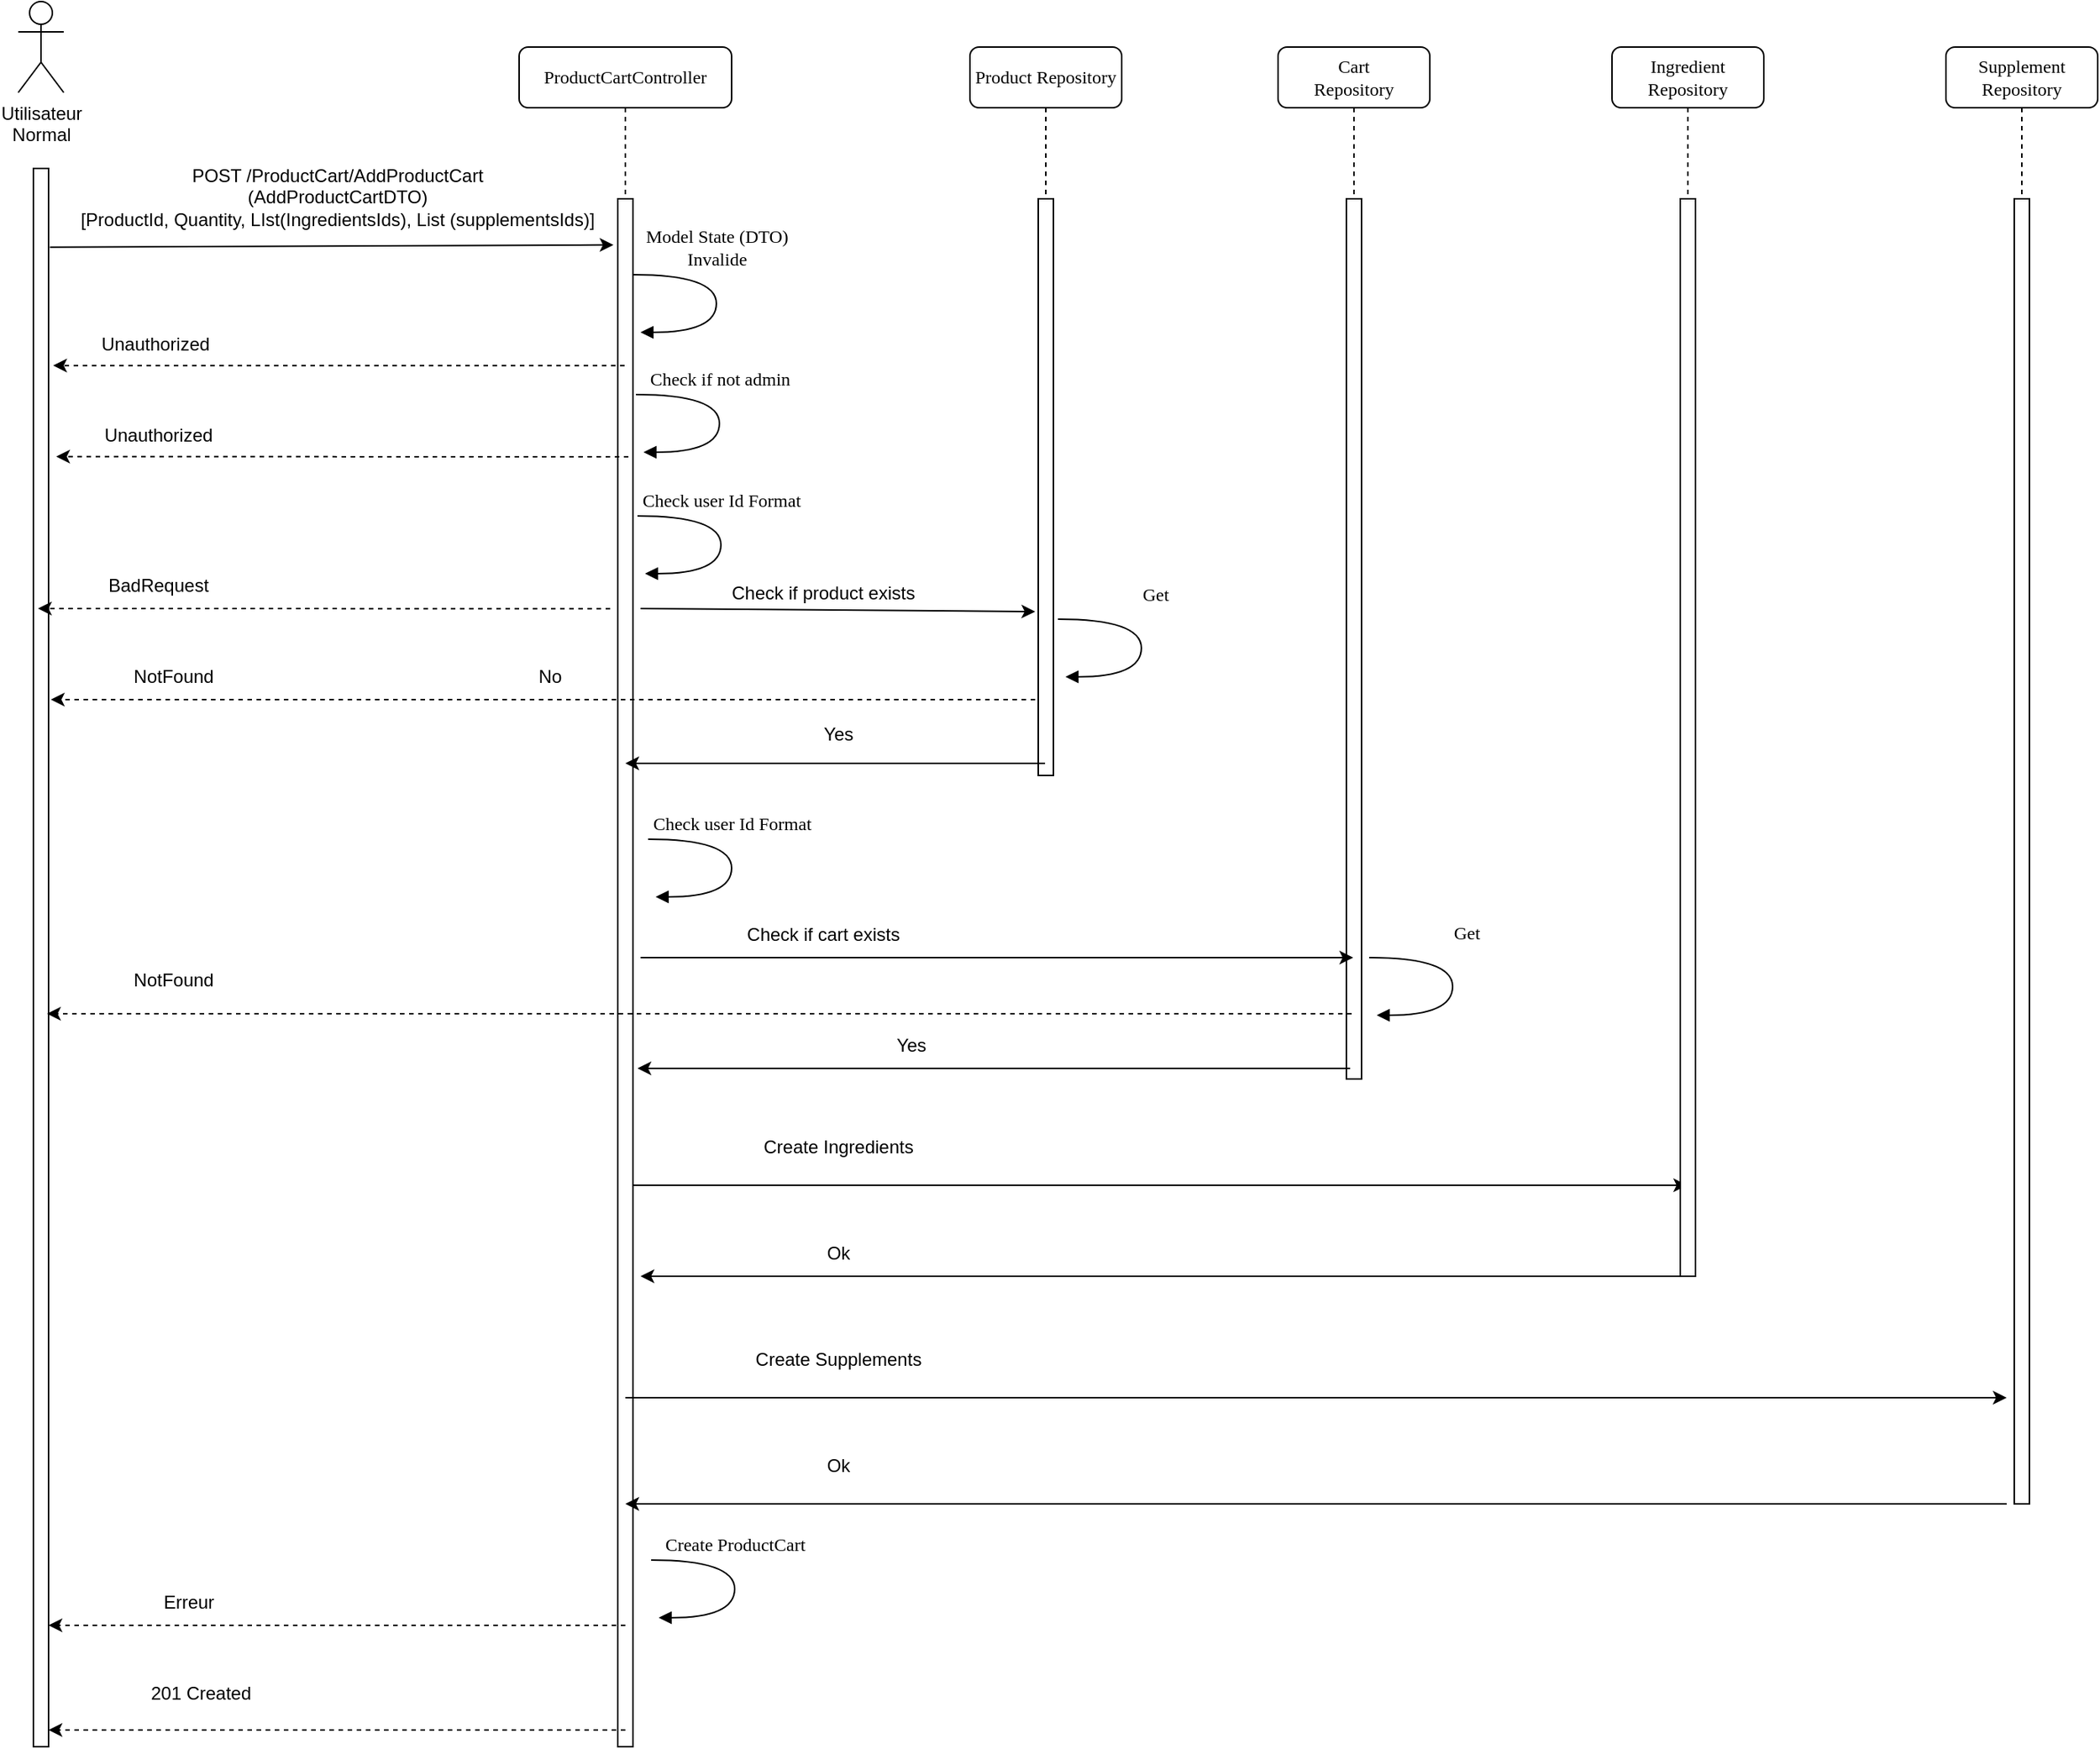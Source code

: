 <mxfile version="25.0.3">
  <diagram name="Page-1" id="13e1069c-82ec-6db2-03f1-153e76fe0fe0">
    <mxGraphModel grid="1" page="1" gridSize="10" guides="1" tooltips="1" connect="1" arrows="1" fold="1" pageScale="1" pageWidth="1100" pageHeight="850" background="none" math="0" shadow="0">
      <root>
        <mxCell id="0" />
        <mxCell id="1" parent="0" />
        <mxCell id="7baba1c4bc27f4b0-2" value="Product Repository" style="shape=umlLifeline;perimeter=lifelinePerimeter;whiteSpace=wrap;html=1;container=1;collapsible=0;recursiveResize=0;outlineConnect=0;rounded=1;shadow=0;comic=0;labelBackgroundColor=none;strokeWidth=1;fontFamily=Verdana;fontSize=12;align=center;" vertex="1" parent="1">
          <mxGeometry x="607" y="80" width="100" height="480" as="geometry" />
        </mxCell>
        <mxCell id="7baba1c4bc27f4b0-10" value="" style="html=1;points=[];perimeter=orthogonalPerimeter;rounded=0;shadow=0;comic=0;labelBackgroundColor=none;strokeWidth=1;fontFamily=Verdana;fontSize=12;align=center;" vertex="1" parent="7baba1c4bc27f4b0-2">
          <mxGeometry x="45" y="100" width="10" height="380" as="geometry" />
        </mxCell>
        <mxCell id="1lyByI7__wIqzTagE4Bm-13" value="" style="endArrow=classic;html=1;rounded=0;exitX=1.081;exitY=0.081;exitDx=0;exitDy=0;exitPerimeter=0;" edge="1" parent="7baba1c4bc27f4b0-2" target="1lyByI7__wIqzTagE4Bm-9">
          <mxGeometry width="50" height="50" relative="1" as="geometry">
            <mxPoint x="-222.0" y="750" as="sourcePoint" />
            <mxPoint x="248" y="750" as="targetPoint" />
          </mxGeometry>
        </mxCell>
        <mxCell id="7baba1c4bc27f4b0-8" value="ProductCartController" style="shape=umlLifeline;perimeter=lifelinePerimeter;whiteSpace=wrap;html=1;container=1;collapsible=0;recursiveResize=0;outlineConnect=0;rounded=1;shadow=0;comic=0;labelBackgroundColor=none;strokeWidth=1;fontFamily=Verdana;fontSize=12;align=center;" vertex="1" parent="1">
          <mxGeometry x="310" y="80" width="140" height="1120" as="geometry" />
        </mxCell>
        <mxCell id="7baba1c4bc27f4b0-9" value="" style="html=1;points=[];perimeter=orthogonalPerimeter;rounded=0;shadow=0;comic=0;labelBackgroundColor=none;strokeWidth=1;fontFamily=Verdana;fontSize=12;align=center;" vertex="1" parent="7baba1c4bc27f4b0-8">
          <mxGeometry x="65" y="100" width="10" height="1020" as="geometry" />
        </mxCell>
        <mxCell id="rYLVnU9bu6jDrqOBG8kV-12" value="Model State (DTO)&lt;div&gt;Invalide&lt;/div&gt;" style="html=1;verticalAlign=bottom;endArrow=block;labelBackgroundColor=none;fontFamily=Verdana;fontSize=12;elbow=vertical;edgeStyle=orthogonalEdgeStyle;curved=1;entryX=1;entryY=0.286;entryPerimeter=0;exitX=1.038;exitY=0.345;exitPerimeter=0;" edge="1" parent="7baba1c4bc27f4b0-8">
          <mxGeometry x="-0.231" relative="1" as="geometry">
            <mxPoint x="74.96" y="150" as="sourcePoint" />
            <mxPoint x="79.96" y="188" as="targetPoint" />
            <Array as="points">
              <mxPoint x="129.96" y="150" />
              <mxPoint x="129.96" y="188" />
            </Array>
            <mxPoint y="-1" as="offset" />
          </mxGeometry>
        </mxCell>
        <mxCell id="1KXOVBlAe0jVmltM3LXE-19" value="Check user Id Format" style="html=1;verticalAlign=bottom;endArrow=block;labelBackgroundColor=none;fontFamily=Verdana;fontSize=12;elbow=vertical;edgeStyle=orthogonalEdgeStyle;curved=1;entryX=1;entryY=0.286;entryPerimeter=0;exitX=1.038;exitY=0.345;exitPerimeter=0;" edge="1" parent="7baba1c4bc27f4b0-8">
          <mxGeometry x="-0.231" relative="1" as="geometry">
            <mxPoint x="84.96" y="522" as="sourcePoint" />
            <mxPoint x="89.96" y="560" as="targetPoint" />
            <Array as="points">
              <mxPoint x="140" y="522" />
              <mxPoint x="140" y="560" />
            </Array>
            <mxPoint y="-1" as="offset" />
          </mxGeometry>
        </mxCell>
        <mxCell id="rYLVnU9bu6jDrqOBG8kV-1" value="Utilisateur&lt;div&gt;Normal&lt;/div&gt;" style="shape=umlActor;verticalLabelPosition=bottom;verticalAlign=top;html=1;outlineConnect=0;" vertex="1" parent="1">
          <mxGeometry x="-20" y="50" width="30" height="60" as="geometry" />
        </mxCell>
        <mxCell id="rYLVnU9bu6jDrqOBG8kV-2" value="" style="html=1;points=[];perimeter=orthogonalPerimeter;rounded=0;shadow=0;comic=0;labelBackgroundColor=none;strokeWidth=1;fontFamily=Verdana;fontSize=12;align=center;" vertex="1" parent="1">
          <mxGeometry x="-10" y="160" width="10" height="1040" as="geometry" />
        </mxCell>
        <mxCell id="rYLVnU9bu6jDrqOBG8kV-3" value="" style="endArrow=classic;html=1;rounded=0;exitX=1.081;exitY=0.081;exitDx=0;exitDy=0;exitPerimeter=0;entryX=1.006;entryY=1.023;entryDx=0;entryDy=0;entryPerimeter=0;" edge="1" parent="1" target="rYLVnU9bu6jDrqOBG8kV-4">
          <mxGeometry width="50" height="50" relative="1" as="geometry">
            <mxPoint x="0.81" y="211.88" as="sourcePoint" />
            <mxPoint x="140" y="212" as="targetPoint" />
          </mxGeometry>
        </mxCell>
        <mxCell id="rYLVnU9bu6jDrqOBG8kV-4" value="POST /ProductCart/AddProductCart&lt;div&gt;(AddProductCartDTO)&lt;/div&gt;&lt;div&gt;[&lt;span style=&quot;background-color: initial;&quot;&gt;ProductId, Quantity, LIst(IngredientsIds), List (supplementsIds)]&lt;/span&gt;&lt;/div&gt;" style="text;html=1;align=center;verticalAlign=middle;resizable=0;points=[];autosize=1;strokeColor=none;fillColor=none;" vertex="1" parent="1">
          <mxGeometry x="10" y="149" width="360" height="60" as="geometry" />
        </mxCell>
        <mxCell id="rYLVnU9bu6jDrqOBG8kV-9" value="" style="endArrow=classic;html=1;rounded=0;dashed=1;entryX=1.304;entryY=0.231;entryDx=0;entryDy=0;entryPerimeter=0;" edge="1" parent="1" source="7baba1c4bc27f4b0-8">
          <mxGeometry width="50" height="50" relative="1" as="geometry">
            <mxPoint x="140" y="290" as="sourcePoint" />
            <mxPoint x="3.04" y="289.88" as="targetPoint" />
          </mxGeometry>
        </mxCell>
        <mxCell id="rYLVnU9bu6jDrqOBG8kV-13" value="Unauthorized" style="text;html=1;align=center;verticalAlign=middle;resizable=0;points=[];autosize=1;strokeColor=none;fillColor=none;" vertex="1" parent="1">
          <mxGeometry x="25" y="261" width="90" height="30" as="geometry" />
        </mxCell>
        <mxCell id="rYLVnU9bu6jDrqOBG8kV-14" value="Get" style="html=1;verticalAlign=bottom;endArrow=block;labelBackgroundColor=none;fontFamily=Verdana;fontSize=12;elbow=vertical;edgeStyle=orthogonalEdgeStyle;curved=1;entryX=1;entryY=0.286;entryPerimeter=0;exitX=1.038;exitY=0.345;exitPerimeter=0;" edge="1" parent="1">
          <mxGeometry x="-0.231" y="11" relative="1" as="geometry">
            <mxPoint x="664.96" y="457" as="sourcePoint" />
            <mxPoint x="669.96" y="495" as="targetPoint" />
            <Array as="points">
              <mxPoint x="719.96" y="457" />
              <mxPoint x="719.96" y="495" />
            </Array>
            <mxPoint x="-2" y="-7" as="offset" />
          </mxGeometry>
        </mxCell>
        <mxCell id="1KXOVBlAe0jVmltM3LXE-4" value="" style="endArrow=classic;html=1;rounded=0;dashed=1;entryX=1.304;entryY=0.231;entryDx=0;entryDy=0;entryPerimeter=0;" edge="1" parent="1">
          <mxGeometry width="50" height="50" relative="1" as="geometry">
            <mxPoint x="382" y="350" as="sourcePoint" />
            <mxPoint x="5.04" y="349.88" as="targetPoint" />
          </mxGeometry>
        </mxCell>
        <mxCell id="1KXOVBlAe0jVmltM3LXE-5" value="Unauthorized" style="text;html=1;align=center;verticalAlign=middle;resizable=0;points=[];autosize=1;strokeColor=none;fillColor=none;" vertex="1" parent="1">
          <mxGeometry x="27" y="321" width="90" height="30" as="geometry" />
        </mxCell>
        <mxCell id="1KXOVBlAe0jVmltM3LXE-6" value="Check if not admin" style="html=1;verticalAlign=bottom;endArrow=block;labelBackgroundColor=none;fontFamily=Verdana;fontSize=12;elbow=vertical;edgeStyle=orthogonalEdgeStyle;curved=1;entryX=1;entryY=0.286;entryPerimeter=0;exitX=1.038;exitY=0.345;exitPerimeter=0;" edge="1" parent="1">
          <mxGeometry x="-0.231" relative="1" as="geometry">
            <mxPoint x="386.96" y="309" as="sourcePoint" />
            <mxPoint x="391.96" y="347" as="targetPoint" />
            <Array as="points">
              <mxPoint x="441.96" y="309" />
              <mxPoint x="441.96" y="347" />
            </Array>
            <mxPoint y="-1" as="offset" />
          </mxGeometry>
        </mxCell>
        <mxCell id="1KXOVBlAe0jVmltM3LXE-7" value="Check user Id Format" style="html=1;verticalAlign=bottom;endArrow=block;labelBackgroundColor=none;fontFamily=Verdana;fontSize=12;elbow=vertical;edgeStyle=orthogonalEdgeStyle;curved=1;entryX=1;entryY=0.286;entryPerimeter=0;exitX=1.038;exitY=0.345;exitPerimeter=0;" edge="1" parent="1">
          <mxGeometry x="-0.231" relative="1" as="geometry">
            <mxPoint x="387.96" y="389" as="sourcePoint" />
            <mxPoint x="392.96" y="427" as="targetPoint" />
            <Array as="points">
              <mxPoint x="442.96" y="389" />
              <mxPoint x="442.96" y="427" />
            </Array>
            <mxPoint y="-1" as="offset" />
          </mxGeometry>
        </mxCell>
        <mxCell id="1KXOVBlAe0jVmltM3LXE-8" value="" style="endArrow=classic;html=1;rounded=0;dashed=1;entryX=1.304;entryY=0.231;entryDx=0;entryDy=0;entryPerimeter=0;" edge="1" parent="1">
          <mxGeometry width="50" height="50" relative="1" as="geometry">
            <mxPoint x="370" y="450.12" as="sourcePoint" />
            <mxPoint x="-6.96" y="450" as="targetPoint" />
          </mxGeometry>
        </mxCell>
        <mxCell id="1KXOVBlAe0jVmltM3LXE-9" value="BadRequest" style="text;html=1;align=center;verticalAlign=middle;resizable=0;points=[];autosize=1;strokeColor=none;fillColor=none;" vertex="1" parent="1">
          <mxGeometry x="27" y="420" width="90" height="30" as="geometry" />
        </mxCell>
        <mxCell id="1KXOVBlAe0jVmltM3LXE-10" value="" style="endArrow=classic;html=1;rounded=0;exitX=1.081;exitY=0.081;exitDx=0;exitDy=0;exitPerimeter=0;" edge="1" parent="1">
          <mxGeometry width="50" height="50" relative="1" as="geometry">
            <mxPoint x="390.0" y="450" as="sourcePoint" />
            <mxPoint x="650" y="452" as="targetPoint" />
          </mxGeometry>
        </mxCell>
        <mxCell id="1KXOVBlAe0jVmltM3LXE-12" value="Check if product exists" style="text;html=1;align=center;verticalAlign=middle;resizable=0;points=[];autosize=1;strokeColor=none;fillColor=none;" vertex="1" parent="1">
          <mxGeometry x="440" y="425" width="140" height="30" as="geometry" />
        </mxCell>
        <mxCell id="1KXOVBlAe0jVmltM3LXE-14" value="" style="endArrow=classic;html=1;rounded=0;" edge="1" parent="1" source="7baba1c4bc27f4b0-2">
          <mxGeometry width="50" height="50" relative="1" as="geometry">
            <mxPoint x="640" y="552" as="sourcePoint" />
            <mxPoint x="380" y="552" as="targetPoint" />
          </mxGeometry>
        </mxCell>
        <mxCell id="1KXOVBlAe0jVmltM3LXE-15" value="Yes" style="text;html=1;align=center;verticalAlign=middle;resizable=0;points=[];autosize=1;strokeColor=none;fillColor=none;" vertex="1" parent="1">
          <mxGeometry x="500" y="518" width="40" height="30" as="geometry" />
        </mxCell>
        <mxCell id="1KXOVBlAe0jVmltM3LXE-16" value="" style="endArrow=classic;html=1;rounded=0;dashed=1;entryX=1.304;entryY=0.231;entryDx=0;entryDy=0;entryPerimeter=0;" edge="1" parent="1">
          <mxGeometry width="50" height="50" relative="1" as="geometry">
            <mxPoint x="650" y="510" as="sourcePoint" />
            <mxPoint x="1.52" y="510" as="targetPoint" />
          </mxGeometry>
        </mxCell>
        <mxCell id="1KXOVBlAe0jVmltM3LXE-17" value="No" style="text;html=1;align=center;verticalAlign=middle;resizable=0;points=[];autosize=1;strokeColor=none;fillColor=none;" vertex="1" parent="1">
          <mxGeometry x="310" y="480" width="40" height="30" as="geometry" />
        </mxCell>
        <mxCell id="1KXOVBlAe0jVmltM3LXE-18" value="NotFound" style="text;html=1;align=center;verticalAlign=middle;resizable=0;points=[];autosize=1;strokeColor=none;fillColor=none;" vertex="1" parent="1">
          <mxGeometry x="42" y="480" width="80" height="30" as="geometry" />
        </mxCell>
        <mxCell id="1lyByI7__wIqzTagE4Bm-1" value="Cart&lt;div&gt;Repository&lt;/div&gt;" style="shape=umlLifeline;perimeter=lifelinePerimeter;whiteSpace=wrap;html=1;container=1;collapsible=0;recursiveResize=0;outlineConnect=0;rounded=1;shadow=0;comic=0;labelBackgroundColor=none;strokeWidth=1;fontFamily=Verdana;fontSize=12;align=center;" vertex="1" parent="1">
          <mxGeometry x="810" y="80" width="100" height="680" as="geometry" />
        </mxCell>
        <mxCell id="1lyByI7__wIqzTagE4Bm-2" value="" style="html=1;points=[];perimeter=orthogonalPerimeter;rounded=0;shadow=0;comic=0;labelBackgroundColor=none;strokeWidth=1;fontFamily=Verdana;fontSize=12;align=center;" vertex="1" parent="1lyByI7__wIqzTagE4Bm-1">
          <mxGeometry x="45" y="100" width="10" height="580" as="geometry" />
        </mxCell>
        <mxCell id="1lyByI7__wIqzTagE4Bm-3" value="Get" style="html=1;verticalAlign=bottom;endArrow=block;labelBackgroundColor=none;fontFamily=Verdana;fontSize=12;elbow=vertical;edgeStyle=orthogonalEdgeStyle;curved=1;entryX=1;entryY=0.286;entryPerimeter=0;exitX=1.038;exitY=0.345;exitPerimeter=0;" edge="1" parent="1">
          <mxGeometry x="-0.231" y="11" relative="1" as="geometry">
            <mxPoint x="870" y="680" as="sourcePoint" />
            <mxPoint x="875" y="718" as="targetPoint" />
            <Array as="points">
              <mxPoint x="925" y="680" />
              <mxPoint x="925" y="718" />
            </Array>
            <mxPoint x="-2" y="-7" as="offset" />
          </mxGeometry>
        </mxCell>
        <mxCell id="1lyByI7__wIqzTagE4Bm-4" value="" style="endArrow=classic;html=1;rounded=0;exitX=1.081;exitY=0.081;exitDx=0;exitDy=0;exitPerimeter=0;" edge="1" parent="1" target="1lyByI7__wIqzTagE4Bm-1">
          <mxGeometry width="50" height="50" relative="1" as="geometry">
            <mxPoint x="390.0" y="680" as="sourcePoint" />
            <mxPoint x="770" y="670" as="targetPoint" />
          </mxGeometry>
        </mxCell>
        <mxCell id="1lyByI7__wIqzTagE4Bm-5" value="Check if cart exists" style="text;html=1;align=center;verticalAlign=middle;resizable=0;points=[];autosize=1;strokeColor=none;fillColor=none;" vertex="1" parent="1">
          <mxGeometry x="450" y="650" width="120" height="30" as="geometry" />
        </mxCell>
        <mxCell id="1lyByI7__wIqzTagE4Bm-6" value="" style="endArrow=classic;html=1;rounded=0;dashed=1;entryX=1.304;entryY=0.231;entryDx=0;entryDy=0;entryPerimeter=0;" edge="1" parent="1">
          <mxGeometry width="50" height="50" relative="1" as="geometry">
            <mxPoint x="858.5" y="717" as="sourcePoint" />
            <mxPoint x="-1.0" y="717" as="targetPoint" />
          </mxGeometry>
        </mxCell>
        <mxCell id="1lyByI7__wIqzTagE4Bm-7" value="" style="endArrow=classic;html=1;rounded=0;" edge="1" parent="1">
          <mxGeometry width="50" height="50" relative="1" as="geometry">
            <mxPoint x="857.5" y="753" as="sourcePoint" />
            <mxPoint x="388" y="753" as="targetPoint" />
          </mxGeometry>
        </mxCell>
        <mxCell id="1lyByI7__wIqzTagE4Bm-8" value="Yes" style="text;html=1;align=center;verticalAlign=middle;resizable=0;points=[];autosize=1;strokeColor=none;fillColor=none;" vertex="1" parent="1">
          <mxGeometry x="548" y="723" width="40" height="30" as="geometry" />
        </mxCell>
        <mxCell id="1lyByI7__wIqzTagE4Bm-9" value="Ingredient&lt;br&gt;&lt;div&gt;&lt;span style=&quot;color: rgba(0, 0, 0, 0); font-family: monospace; font-size: 0px; text-align: start; text-wrap-mode: nowrap; background-color: initial;&quot;&gt;%3CmxGraphModel%3E%3Croot%3E%3CmxCell%20id%3D%220%22%2F%3E%3CmxCell%20id%3D%221%22%20parent%3D%220%22%2F%3E%3CmxCell%20id%3D%222%22%20value%3D%22Cart%26lt%3Bdiv%26gt%3BRepository%26lt%3B%2Fdiv%26gt%3B%22%20style%3D%22shape%3DumlLifeline%3Bperimeter%3DlifelinePerimeter%3BwhiteSpace%3Dwrap%3Bhtml%3D1%3Bcontainer%3D1%3Bcollapsible%3D0%3BrecursiveResize%3D0%3BoutlineConnect%3D0%3Brounded%3D1%3Bshadow%3D0%3Bcomic%3D0%3BlabelBackgroundColor%3Dnone%3BstrokeWidth%3D1%3BfontFamily%3DVerdana%3BfontSize%3D12%3Balign%3Dcenter%3B%22%20vertex%3D%221%22%20parent%3D%221%22%3E%3CmxGeometry%20x%3D%22810%22%20y%3D%2280%22%20width%3D%22100%22%20height%3D%22840%22%20as%3D%22geometry%22%2F%3E%3C%2FmxCell%3E%3CmxCell%20id%3D%223%22%20value%3D%22%22%20style%3D%22html%3D1%3Bpoints%3D%5B%5D%3Bperimeter%3DorthogonalPerimeter%3Brounded%3D0%3Bshadow%3D0%3Bcomic%3D0%3BlabelBackgroundColor%3Dnone%3BstrokeWidth%3D1%3BfontFamily%3DVerdana%3BfontSize%3D12%3Balign%3Dcenter%3B%22%20vertex%3D%221%22%20parent%3D%222%22%3E%3CmxGeometry%20x%3D%2245%22%20y%3D%22100%22%20width%3D%2210%22%20height%3D%22740%22%20as%3D%22geometry%22%2F%3E%3C%2FmxCell%3E%3C%2Froot%3E%3C%2FmxGraphModel%3E&lt;/span&gt;&lt;span style=&quot;background-color: initial;&quot;&gt;Repository&lt;/span&gt;&lt;/div&gt;" style="shape=umlLifeline;perimeter=lifelinePerimeter;whiteSpace=wrap;html=1;container=1;collapsible=0;recursiveResize=0;outlineConnect=0;rounded=1;shadow=0;comic=0;labelBackgroundColor=none;strokeWidth=1;fontFamily=Verdana;fontSize=12;align=center;" vertex="1" parent="1">
          <mxGeometry x="1030" y="80" width="100" height="810" as="geometry" />
        </mxCell>
        <mxCell id="1lyByI7__wIqzTagE4Bm-10" value="" style="html=1;points=[];perimeter=orthogonalPerimeter;rounded=0;shadow=0;comic=0;labelBackgroundColor=none;strokeWidth=1;fontFamily=Verdana;fontSize=12;align=center;" vertex="1" parent="1lyByI7__wIqzTagE4Bm-9">
          <mxGeometry x="45" y="100" width="10" height="710" as="geometry" />
        </mxCell>
        <mxCell id="1lyByI7__wIqzTagE4Bm-11" value="Supplement&lt;br&gt;&lt;div&gt;&lt;span style=&quot;color: rgba(0, 0, 0, 0); font-family: monospace; font-size: 0px; text-align: start; text-wrap-mode: nowrap; background-color: initial;&quot;&gt;%3CmxGraphModel%3E%3Croot%3E%3CmxCell%20id%3D%220%22%2F%3E%3CmxCell%20id%3D%221%22%20parent%3D%220%22%2F%3E%3CmxCell%20id%3D%222%22%20value%3D%22Cart%26lt%3Bdiv%26gt%3BRepository%26lt%3B%2Fdiv%26gt%3B%22%20style%3D%22shape%3DumlLifeline%3Bperimeter%3DlifelinePerimeter%3BwhiteSpace%3Dwrap%3Bhtml%3D1%3Bcontainer%3D1%3Bcollapsible%3D0%3BrecursiveResize%3D0%3BoutlineConnect%3D0%3Brounded%3D1%3Bshadow%3D0%3Bcomic%3D0%3BlabelBackgroundColor%3Dnone%3BstrokeWidth%3D1%3BfontFamily%3DVerdana%3BfontSize%3D12%3Balign%3Dcenter%3B%22%20vertex%3D%221%22%20parent%3D%221%22%3E%3CmxGeometry%20x%3D%22810%22%20y%3D%2280%22%20width%3D%22100%22%20height%3D%22840%22%20as%3D%22geometry%22%2F%3E%3C%2FmxCell%3E%3CmxCell%20id%3D%223%22%20value%3D%22%22%20style%3D%22html%3D1%3Bpoints%3D%5B%5D%3Bperimeter%3DorthogonalPerimeter%3Brounded%3D0%3Bshadow%3D0%3Bcomic%3D0%3BlabelBackgroundColor%3Dnone%3BstrokeWidth%3D1%3BfontFamily%3DVerdana%3BfontSize%3D12%3Balign%3Dcenter%3B%22%20vertex%3D%221%22%20parent%3D%222%22%3E%3CmxGeometry%20x%3D%2245%22%20y%3D%22100%22%20width%3D%2210%22%20height%3D%22740%22%20as%3D%22geometry%22%2F%3E%3C%2FmxCell%3E%3C%2Froot%3E%3C%2FmxGraphModel%3E&lt;/span&gt;&lt;span style=&quot;background-color: initial;&quot;&gt;Repository&lt;/span&gt;&lt;/div&gt;" style="shape=umlLifeline;perimeter=lifelinePerimeter;whiteSpace=wrap;html=1;container=1;collapsible=0;recursiveResize=0;outlineConnect=0;rounded=1;shadow=0;comic=0;labelBackgroundColor=none;strokeWidth=1;fontFamily=Verdana;fontSize=12;align=center;" vertex="1" parent="1">
          <mxGeometry x="1250" y="80" width="100" height="960" as="geometry" />
        </mxCell>
        <mxCell id="1lyByI7__wIqzTagE4Bm-12" value="" style="html=1;points=[];perimeter=orthogonalPerimeter;rounded=0;shadow=0;comic=0;labelBackgroundColor=none;strokeWidth=1;fontFamily=Verdana;fontSize=12;align=center;" vertex="1" parent="1lyByI7__wIqzTagE4Bm-11">
          <mxGeometry x="45" y="100" width="10" height="860" as="geometry" />
        </mxCell>
        <mxCell id="1lyByI7__wIqzTagE4Bm-14" value="Create Ingredients" style="text;html=1;align=center;verticalAlign=middle;resizable=0;points=[];autosize=1;strokeColor=none;fillColor=none;" vertex="1" parent="1">
          <mxGeometry x="460" y="790" width="120" height="30" as="geometry" />
        </mxCell>
        <mxCell id="1lyByI7__wIqzTagE4Bm-16" value="" style="endArrow=classic;html=1;rounded=0;" edge="1" parent="1" source="1lyByI7__wIqzTagE4Bm-9">
          <mxGeometry width="50" height="50" relative="1" as="geometry">
            <mxPoint x="859.5" y="890" as="sourcePoint" />
            <mxPoint x="390" y="890" as="targetPoint" />
          </mxGeometry>
        </mxCell>
        <mxCell id="1lyByI7__wIqzTagE4Bm-18" value="Ok" style="text;html=1;align=center;verticalAlign=middle;resizable=0;points=[];autosize=1;strokeColor=none;fillColor=none;" vertex="1" parent="1">
          <mxGeometry x="500" y="860" width="40" height="30" as="geometry" />
        </mxCell>
        <mxCell id="1lyByI7__wIqzTagE4Bm-19" value="NotFound" style="text;html=1;align=center;verticalAlign=middle;resizable=0;points=[];autosize=1;strokeColor=none;fillColor=none;" vertex="1" parent="1">
          <mxGeometry x="42" y="680" width="80" height="30" as="geometry" />
        </mxCell>
        <mxCell id="1lyByI7__wIqzTagE4Bm-21" value="" style="endArrow=classic;html=1;rounded=0;exitX=1.081;exitY=0.081;exitDx=0;exitDy=0;exitPerimeter=0;" edge="1" parent="1">
          <mxGeometry width="50" height="50" relative="1" as="geometry">
            <mxPoint x="380.0" y="970" as="sourcePoint" />
            <mxPoint x="1290" y="970" as="targetPoint" />
          </mxGeometry>
        </mxCell>
        <mxCell id="1lyByI7__wIqzTagE4Bm-22" value="Create Supplements" style="text;html=1;align=center;verticalAlign=middle;resizable=0;points=[];autosize=1;strokeColor=none;fillColor=none;" vertex="1" parent="1">
          <mxGeometry x="455" y="930" width="130" height="30" as="geometry" />
        </mxCell>
        <mxCell id="1lyByI7__wIqzTagE4Bm-23" value="" style="endArrow=classic;html=1;rounded=0;" edge="1" parent="1" target="7baba1c4bc27f4b0-8">
          <mxGeometry width="50" height="50" relative="1" as="geometry">
            <mxPoint x="1290" y="1040" as="sourcePoint" />
            <mxPoint x="390" y="1030" as="targetPoint" />
          </mxGeometry>
        </mxCell>
        <mxCell id="1lyByI7__wIqzTagE4Bm-26" value="Ok" style="text;html=1;align=center;verticalAlign=middle;resizable=0;points=[];autosize=1;strokeColor=none;fillColor=none;" vertex="1" parent="1">
          <mxGeometry x="500" y="1000" width="40" height="30" as="geometry" />
        </mxCell>
        <mxCell id="1lyByI7__wIqzTagE4Bm-28" value="Create ProductCart" style="html=1;verticalAlign=bottom;endArrow=block;labelBackgroundColor=none;fontFamily=Verdana;fontSize=12;elbow=vertical;edgeStyle=orthogonalEdgeStyle;curved=1;entryX=1;entryY=0.286;entryPerimeter=0;exitX=1.038;exitY=0.345;exitPerimeter=0;" edge="1" parent="1">
          <mxGeometry x="-0.231" relative="1" as="geometry">
            <mxPoint x="396.96" y="1077" as="sourcePoint" />
            <mxPoint x="401.96" y="1115" as="targetPoint" />
            <Array as="points">
              <mxPoint x="452" y="1077" />
              <mxPoint x="452" y="1115" />
            </Array>
            <mxPoint y="-1" as="offset" />
          </mxGeometry>
        </mxCell>
        <mxCell id="1lyByI7__wIqzTagE4Bm-29" value="" style="endArrow=classic;html=1;rounded=0;dashed=1;entryX=1.304;entryY=0.231;entryDx=0;entryDy=0;entryPerimeter=0;" edge="1" parent="1">
          <mxGeometry width="50" height="50" relative="1" as="geometry">
            <mxPoint x="380" y="1120" as="sourcePoint" />
            <mxPoint x="-3.553e-14" y="1120" as="targetPoint" />
          </mxGeometry>
        </mxCell>
        <mxCell id="1lyByI7__wIqzTagE4Bm-30" value="Erreur" style="text;html=1;align=center;verticalAlign=middle;resizable=0;points=[];autosize=1;strokeColor=none;fillColor=none;" vertex="1" parent="1">
          <mxGeometry x="62" y="1090" width="60" height="30" as="geometry" />
        </mxCell>
        <mxCell id="1lyByI7__wIqzTagE4Bm-31" value="" style="endArrow=classic;html=1;rounded=0;dashed=1;entryX=1.304;entryY=0.231;entryDx=0;entryDy=0;entryPerimeter=0;" edge="1" parent="1">
          <mxGeometry width="50" height="50" relative="1" as="geometry">
            <mxPoint x="380" y="1189" as="sourcePoint" />
            <mxPoint x="-3.553e-14" y="1189" as="targetPoint" />
          </mxGeometry>
        </mxCell>
        <mxCell id="1lyByI7__wIqzTagE4Bm-32" value="201 Created" style="text;html=1;align=center;verticalAlign=middle;resizable=0;points=[];autosize=1;strokeColor=none;fillColor=none;" vertex="1" parent="1">
          <mxGeometry x="55" y="1150" width="90" height="30" as="geometry" />
        </mxCell>
      </root>
    </mxGraphModel>
  </diagram>
</mxfile>
